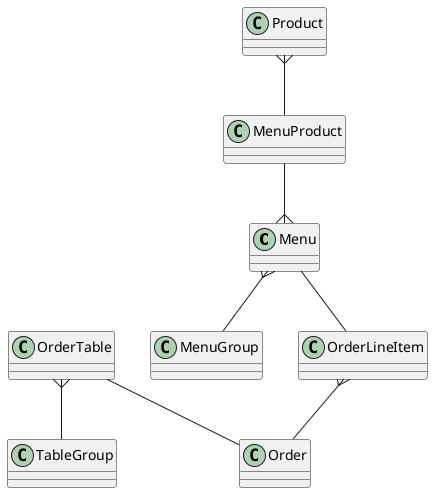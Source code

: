 @startuml
'https://plantuml.com/class-diagram

class Menu
class MenuGroup
class MenuProduct
class Order
class OrderLineItem
class OrderTable
class Product
class TableGroup

Menu }-- MenuGroup
Product }-- MenuProduct
MenuProduct --{ Menu
Menu -- OrderLineItem
OrderLineItem }-- Order
OrderTable -- Order
OrderTable }-- TableGroup

@enduml